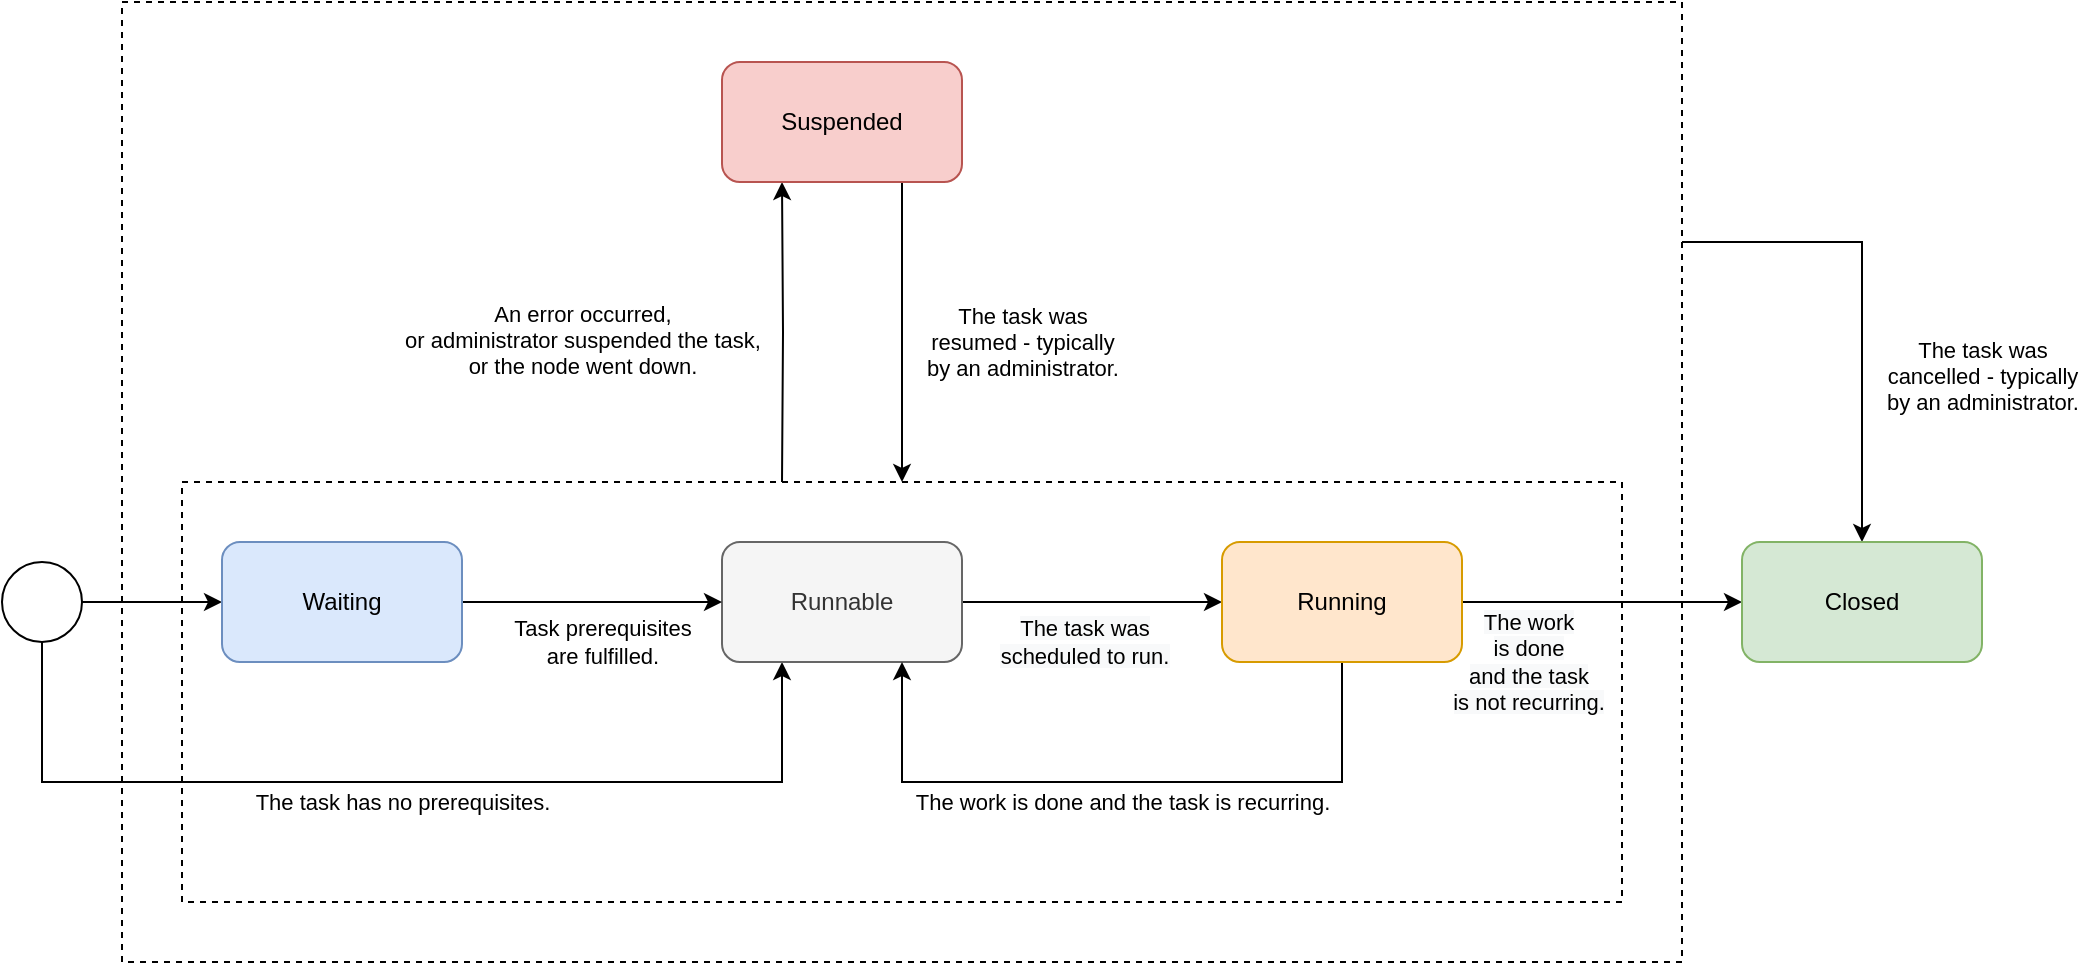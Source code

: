 <mxfile version="13.9.9" type="device"><diagram id="Zxpj1hjux-uRc0Gh2ImO" name="Page-1"><mxGraphModel dx="1913" dy="966" grid="1" gridSize="10" guides="1" tooltips="1" connect="1" arrows="1" fold="1" page="1" pageScale="1" pageWidth="827" pageHeight="1169" math="0" shadow="0"><root><mxCell id="0"/><mxCell id="1" parent="0"/><mxCell id="rApzbG8gSqiKXZyb4jrL-4" value="The task was&lt;br&gt;cancelled - typically&lt;br&gt;by an administrator." style="edgeStyle=orthogonalEdgeStyle;rounded=0;orthogonalLoop=1;jettySize=auto;html=1;exitX=1;exitY=0.25;exitDx=0;exitDy=0;entryX=0.5;entryY=0;entryDx=0;entryDy=0;" parent="1" source="rApzbG8gSqiKXZyb4jrL-1" target="SKWEHYVh2HncuVmmfn2r-10" edge="1"><mxGeometry x="0.297" y="60" relative="1" as="geometry"><mxPoint y="1" as="offset"/></mxGeometry></mxCell><mxCell id="rApzbG8gSqiKXZyb4jrL-1" value="" style="rounded=0;whiteSpace=wrap;html=1;dashed=1;" parent="1" vertex="1"><mxGeometry x="-210" y="60" width="780" height="480" as="geometry"/></mxCell><mxCell id="rApzbG8gSqiKXZyb4jrL-2" value="" style="rounded=0;whiteSpace=wrap;html=1;dashed=1;" parent="1" vertex="1"><mxGeometry x="-180" y="300" width="720" height="210" as="geometry"/></mxCell><mxCell id="SKWEHYVh2HncuVmmfn2r-5" value="The task has no prerequisites." style="edgeStyle=orthogonalEdgeStyle;rounded=0;orthogonalLoop=1;jettySize=auto;html=1;exitX=0.5;exitY=1;exitDx=0;exitDy=0;entryX=0.25;entryY=1;entryDx=0;entryDy=0;" parent="1" source="SKWEHYVh2HncuVmmfn2r-2" target="SKWEHYVh2HncuVmmfn2r-4" edge="1"><mxGeometry y="-10" relative="1" as="geometry"><Array as="points"><mxPoint x="-250" y="450"/><mxPoint x="120" y="450"/></Array><mxPoint as="offset"/></mxGeometry></mxCell><mxCell id="SKWEHYVh2HncuVmmfn2r-26" style="edgeStyle=orthogonalEdgeStyle;rounded=0;orthogonalLoop=1;jettySize=auto;html=1;exitX=1;exitY=0.5;exitDx=0;exitDy=0;entryX=0;entryY=0.5;entryDx=0;entryDy=0;" parent="1" source="SKWEHYVh2HncuVmmfn2r-2" target="SKWEHYVh2HncuVmmfn2r-21" edge="1"><mxGeometry relative="1" as="geometry"/></mxCell><mxCell id="SKWEHYVh2HncuVmmfn2r-2" value="" style="ellipse;whiteSpace=wrap;html=1;aspect=fixed;" parent="1" vertex="1"><mxGeometry x="-270" y="340" width="40" height="40" as="geometry"/></mxCell><mxCell id="SKWEHYVh2HncuVmmfn2r-7" value="&lt;span style=&quot;background-color: rgb(248 , 249 , 250)&quot;&gt;The task was&lt;br&gt;scheduled to run.&lt;/span&gt;" style="edgeStyle=orthogonalEdgeStyle;rounded=0;orthogonalLoop=1;jettySize=auto;html=1;exitX=1;exitY=0.5;exitDx=0;exitDy=0;entryX=0;entryY=0.5;entryDx=0;entryDy=0;" parent="1" source="SKWEHYVh2HncuVmmfn2r-4" target="SKWEHYVh2HncuVmmfn2r-6" edge="1"><mxGeometry x="-0.059" y="-20" relative="1" as="geometry"><mxPoint as="offset"/></mxGeometry></mxCell><mxCell id="SKWEHYVh2HncuVmmfn2r-4" value="Runnable" style="rounded=1;whiteSpace=wrap;html=1;fillColor=#f5f5f5;strokeColor=#666666;fontColor=#333333;" parent="1" vertex="1"><mxGeometry x="90" y="330" width="120" height="60" as="geometry"/></mxCell><mxCell id="SKWEHYVh2HncuVmmfn2r-12" value="&lt;span style=&quot;background-color: rgb(248 , 249 , 250)&quot;&gt;The work&lt;br&gt;is done&lt;br&gt;and the task&lt;br&gt;is not recurring.&lt;br&gt;&lt;/span&gt;" style="edgeStyle=orthogonalEdgeStyle;rounded=0;orthogonalLoop=1;jettySize=auto;html=1;exitX=1;exitY=0.5;exitDx=0;exitDy=0;" parent="1" source="SKWEHYVh2HncuVmmfn2r-6" target="SKWEHYVh2HncuVmmfn2r-10" edge="1"><mxGeometry x="-0.538" y="-30" relative="1" as="geometry"><mxPoint as="offset"/></mxGeometry></mxCell><mxCell id="SKWEHYVh2HncuVmmfn2r-19" value="An error occurred,&lt;br&gt;or administrator suspended the task,&lt;br&gt;or the node went down." style="edgeStyle=orthogonalEdgeStyle;rounded=0;orthogonalLoop=1;jettySize=auto;html=1;exitX=0.25;exitY=0;exitDx=0;exitDy=0;entryX=0.25;entryY=1;entryDx=0;entryDy=0;" parent="1" target="SKWEHYVh2HncuVmmfn2r-17" edge="1"><mxGeometry x="-0.067" y="100" relative="1" as="geometry"><mxPoint as="offset"/><mxPoint x="120" y="300" as="sourcePoint"/></mxGeometry></mxCell><mxCell id="MqhDB4KOLQ3yS0gyRO79-2" value="The work is done and the task is recurring." style="edgeStyle=orthogonalEdgeStyle;rounded=0;orthogonalLoop=1;jettySize=auto;html=1;exitX=0.5;exitY=1;exitDx=0;exitDy=0;entryX=0.75;entryY=1;entryDx=0;entryDy=0;" edge="1" parent="1" source="SKWEHYVh2HncuVmmfn2r-6" target="SKWEHYVh2HncuVmmfn2r-4"><mxGeometry y="10" relative="1" as="geometry"><Array as="points"><mxPoint x="400" y="450"/><mxPoint x="180" y="450"/></Array><mxPoint as="offset"/></mxGeometry></mxCell><mxCell id="SKWEHYVh2HncuVmmfn2r-6" value="Running" style="rounded=1;whiteSpace=wrap;html=1;fillColor=#ffe6cc;strokeColor=#d79b00;" parent="1" vertex="1"><mxGeometry x="340" y="330" width="120" height="60" as="geometry"/></mxCell><mxCell id="SKWEHYVh2HncuVmmfn2r-10" value="Closed" style="rounded=1;whiteSpace=wrap;html=1;fillColor=#d5e8d4;strokeColor=#82b366;" parent="1" vertex="1"><mxGeometry x="600" y="330" width="120" height="60" as="geometry"/></mxCell><mxCell id="SKWEHYVh2HncuVmmfn2r-20" value="The task was&lt;br&gt;resumed - typically&lt;br&gt;by an administrator." style="edgeStyle=orthogonalEdgeStyle;rounded=0;orthogonalLoop=1;jettySize=auto;html=1;exitX=0.75;exitY=1;exitDx=0;exitDy=0;entryX=0.75;entryY=0;entryDx=0;entryDy=0;" parent="1" source="SKWEHYVh2HncuVmmfn2r-17" edge="1"><mxGeometry x="0.067" y="60" relative="1" as="geometry"><mxPoint as="offset"/><mxPoint x="180" y="300" as="targetPoint"/></mxGeometry></mxCell><mxCell id="SKWEHYVh2HncuVmmfn2r-17" value="Suspended" style="rounded=1;whiteSpace=wrap;html=1;fillColor=#f8cecc;strokeColor=#b85450;" parent="1" vertex="1"><mxGeometry x="90" y="90" width="120" height="60" as="geometry"/></mxCell><mxCell id="SKWEHYVh2HncuVmmfn2r-27" value="Task prerequisites&lt;br&gt;are fulfilled." style="edgeStyle=orthogonalEdgeStyle;rounded=0;orthogonalLoop=1;jettySize=auto;html=1;exitX=1;exitY=0.5;exitDx=0;exitDy=0;entryX=0;entryY=0.5;entryDx=0;entryDy=0;" parent="1" source="SKWEHYVh2HncuVmmfn2r-21" target="SKWEHYVh2HncuVmmfn2r-4" edge="1"><mxGeometry x="0.077" y="-20" relative="1" as="geometry"><mxPoint as="offset"/></mxGeometry></mxCell><mxCell id="SKWEHYVh2HncuVmmfn2r-21" value="Waiting" style="rounded=1;whiteSpace=wrap;html=1;fillColor=#dae8fc;strokeColor=#6c8ebf;" parent="1" vertex="1"><mxGeometry x="-160" y="330" width="120" height="60" as="geometry"/></mxCell></root></mxGraphModel></diagram></mxfile>